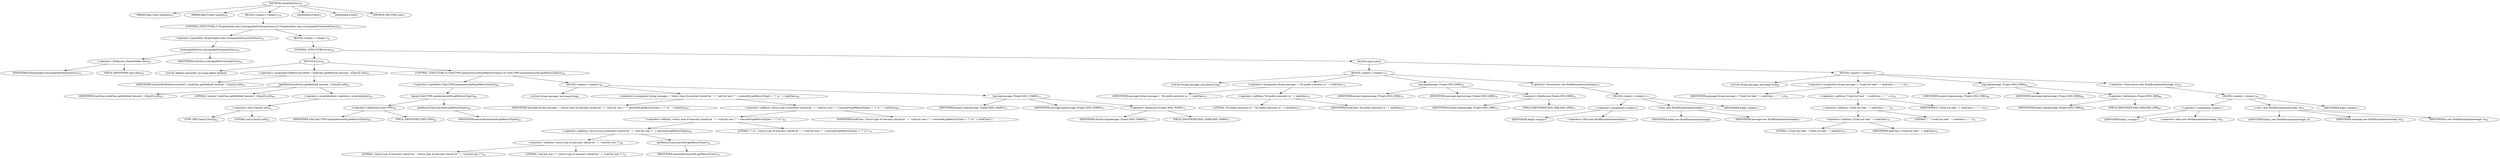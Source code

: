 digraph "checkTaskClass" {  
"23" [label = <(METHOD,checkTaskClass)<SUB>57</SUB>> ]
"24" [label = <(PARAM,final Class taskClass)<SUB>57</SUB>> ]
"25" [label = <(PARAM,final Project project)<SUB>58</SUB>> ]
"26" [label = <(BLOCK,&lt;empty&gt;,&lt;empty&gt;)<SUB>58</SUB>> ]
"27" [label = <(CONTROL_STRUCTURE,if (!Dispatchable.class.isAssignableFrom(taskClass)),if (!Dispatchable.class.isAssignableFrom(taskClass)))<SUB>59</SUB>> ]
"28" [label = <(&lt;operator&gt;.logicalNot,!Dispatchable.class.isAssignableFrom(taskClass))<SUB>59</SUB>> ]
"29" [label = <(isAssignableFrom,isAssignableFrom(taskClass))<SUB>59</SUB>> ]
"30" [label = <(&lt;operator&gt;.fieldAccess,Dispatchable.class)<SUB>59</SUB>> ]
"31" [label = <(IDENTIFIER,Dispatchable,isAssignableFrom(taskClass))<SUB>59</SUB>> ]
"32" [label = <(FIELD_IDENTIFIER,class,class)<SUB>59</SUB>> ]
"33" [label = <(IDENTIFIER,taskClass,isAssignableFrom(taskClass))<SUB>59</SUB>> ]
"34" [label = <(BLOCK,&lt;empty&gt;,&lt;empty&gt;)<SUB>59</SUB>> ]
"35" [label = <(CONTROL_STRUCTURE,try,try)<SUB>62</SUB>> ]
"36" [label = <(BLOCK,try,try)<SUB>62</SUB>> ]
"37" [label = <(LOCAL,Method executeM: java.lang.reflect.Method)> ]
"38" [label = <(&lt;operator&gt;.assignment,Method executeM = taskClass.getMethod(&quot;execute&quot;, (Class[]) null))<SUB>63</SUB>> ]
"39" [label = <(IDENTIFIER,executeM,Method executeM = taskClass.getMethod(&quot;execute&quot;, (Class[]) null))<SUB>63</SUB>> ]
"40" [label = <(getMethod,taskClass.getMethod(&quot;execute&quot;, (Class[]) null))<SUB>63</SUB>> ]
"41" [label = <(IDENTIFIER,taskClass,taskClass.getMethod(&quot;execute&quot;, (Class[]) null))<SUB>63</SUB>> ]
"42" [label = <(LITERAL,&quot;execute&quot;,taskClass.getMethod(&quot;execute&quot;, (Class[]) null))<SUB>63</SUB>> ]
"43" [label = <(&lt;operator&gt;.arrayInitializer,&lt;operator&gt;.arrayInitializer)<SUB>63</SUB>> ]
"44" [label = <(&lt;operator&gt;.cast,(Class[]) null)<SUB>63</SUB>> ]
"45" [label = <(TYPE_REF,Class[],Class[])<SUB>63</SUB>> ]
"46" [label = <(LITERAL,null,(Class[]) null)<SUB>63</SUB>> ]
"47" [label = <(CONTROL_STRUCTURE,if (!Void.TYPE.equals(executeM.getReturnType())),if (!Void.TYPE.equals(executeM.getReturnType())))<SUB>68</SUB>> ]
"48" [label = <(&lt;operator&gt;.logicalNot,!Void.TYPE.equals(executeM.getReturnType()))<SUB>68</SUB>> ]
"49" [label = <(equals,Void.TYPE.equals(executeM.getReturnType()))<SUB>68</SUB>> ]
"50" [label = <(&lt;operator&gt;.fieldAccess,Void.TYPE)<SUB>68</SUB>> ]
"51" [label = <(IDENTIFIER,Void,Void.TYPE.equals(executeM.getReturnType()))<SUB>68</SUB>> ]
"52" [label = <(FIELD_IDENTIFIER,TYPE,TYPE)<SUB>68</SUB>> ]
"53" [label = <(getReturnType,executeM.getReturnType())<SUB>68</SUB>> ]
"54" [label = <(IDENTIFIER,executeM,executeM.getReturnType())<SUB>68</SUB>> ]
"55" [label = <(BLOCK,&lt;empty&gt;,&lt;empty&gt;)<SUB>68</SUB>> ]
"56" [label = <(LOCAL,String message: java.lang.String)> ]
"57" [label = <(&lt;operator&gt;.assignment,String message = &quot;return type of execute() should be &quot; + &quot;void but was \&quot;&quot; + executeM.getReturnType() + &quot;\&quot; in &quot; + taskClass)<SUB>69</SUB>> ]
"58" [label = <(IDENTIFIER,message,String message = &quot;return type of execute() should be &quot; + &quot;void but was \&quot;&quot; + executeM.getReturnType() + &quot;\&quot; in &quot; + taskClass)<SUB>69</SUB>> ]
"59" [label = <(&lt;operator&gt;.addition,&quot;return type of execute() should be &quot; + &quot;void but was \&quot;&quot; + executeM.getReturnType() + &quot;\&quot; in &quot; + taskClass)<SUB>69</SUB>> ]
"60" [label = <(&lt;operator&gt;.addition,&quot;return type of execute() should be &quot; + &quot;void but was \&quot;&quot; + executeM.getReturnType() + &quot;\&quot; in &quot;)<SUB>69</SUB>> ]
"61" [label = <(&lt;operator&gt;.addition,&quot;return type of execute() should be &quot; + &quot;void but was \&quot;&quot; + executeM.getReturnType())<SUB>69</SUB>> ]
"62" [label = <(&lt;operator&gt;.addition,&quot;return type of execute() should be &quot; + &quot;void but was \&quot;&quot;)<SUB>69</SUB>> ]
"63" [label = <(LITERAL,&quot;return type of execute() should be &quot;,&quot;return type of execute() should be &quot; + &quot;void but was \&quot;&quot;)<SUB>69</SUB>> ]
"64" [label = <(LITERAL,&quot;void but was \&quot;&quot;,&quot;return type of execute() should be &quot; + &quot;void but was \&quot;&quot;)<SUB>70</SUB>> ]
"65" [label = <(getReturnType,executeM.getReturnType())<SUB>70</SUB>> ]
"66" [label = <(IDENTIFIER,executeM,executeM.getReturnType())<SUB>70</SUB>> ]
"67" [label = <(LITERAL,&quot;\&quot; in &quot;,&quot;return type of execute() should be &quot; + &quot;void but was \&quot;&quot; + executeM.getReturnType() + &quot;\&quot; in &quot;)<SUB>70</SUB>> ]
"68" [label = <(IDENTIFIER,taskClass,&quot;return type of execute() should be &quot; + &quot;void but was \&quot;&quot; + executeM.getReturnType() + &quot;\&quot; in &quot; + taskClass)<SUB>71</SUB>> ]
"69" [label = <(log,log(message, Project.MSG_WARN))<SUB>72</SUB>> ]
"70" [label = <(IDENTIFIER,project,log(message, Project.MSG_WARN))<SUB>72</SUB>> ]
"71" [label = <(IDENTIFIER,message,log(message, Project.MSG_WARN))<SUB>72</SUB>> ]
"72" [label = <(&lt;operator&gt;.fieldAccess,Project.MSG_WARN)<SUB>72</SUB>> ]
"73" [label = <(IDENTIFIER,Project,log(message, Project.MSG_WARN))<SUB>72</SUB>> ]
"74" [label = <(FIELD_IDENTIFIER,MSG_WARN,MSG_WARN)<SUB>72</SUB>> ]
"75" [label = <(BLOCK,catch,catch)> ]
"76" [label = <(BLOCK,&lt;empty&gt;,&lt;empty&gt;)<SUB>74</SUB>> ]
"77" [label = <(LOCAL,String message: java.lang.String)> ]
"78" [label = <(&lt;operator&gt;.assignment,String message = &quot;No public execute() in &quot; + taskClass)<SUB>75</SUB>> ]
"79" [label = <(IDENTIFIER,message,String message = &quot;No public execute() in &quot; + taskClass)<SUB>75</SUB>> ]
"80" [label = <(&lt;operator&gt;.addition,&quot;No public execute() in &quot; + taskClass)<SUB>75</SUB>> ]
"81" [label = <(LITERAL,&quot;No public execute() in &quot;,&quot;No public execute() in &quot; + taskClass)<SUB>75</SUB>> ]
"82" [label = <(IDENTIFIER,taskClass,&quot;No public execute() in &quot; + taskClass)<SUB>75</SUB>> ]
"83" [label = <(log,log(message, Project.MSG_ERR))<SUB>76</SUB>> ]
"84" [label = <(IDENTIFIER,project,log(message, Project.MSG_ERR))<SUB>76</SUB>> ]
"85" [label = <(IDENTIFIER,message,log(message, Project.MSG_ERR))<SUB>76</SUB>> ]
"86" [label = <(&lt;operator&gt;.fieldAccess,Project.MSG_ERR)<SUB>76</SUB>> ]
"87" [label = <(IDENTIFIER,Project,log(message, Project.MSG_ERR))<SUB>76</SUB>> ]
"88" [label = <(FIELD_IDENTIFIER,MSG_ERR,MSG_ERR)<SUB>76</SUB>> ]
"89" [label = <(&lt;operator&gt;.throw,throw new BuildException(message);)<SUB>77</SUB>> ]
"90" [label = <(BLOCK,&lt;empty&gt;,&lt;empty&gt;)<SUB>77</SUB>> ]
"91" [label = <(&lt;operator&gt;.assignment,&lt;empty&gt;)> ]
"92" [label = <(IDENTIFIER,$obj0,&lt;empty&gt;)> ]
"93" [label = <(&lt;operator&gt;.alloc,new BuildException(message))<SUB>77</SUB>> ]
"94" [label = <(&lt;init&gt;,new BuildException(message))<SUB>77</SUB>> ]
"95" [label = <(IDENTIFIER,$obj0,new BuildException(message))> ]
"96" [label = <(IDENTIFIER,message,new BuildException(message))<SUB>77</SUB>> ]
"97" [label = <(IDENTIFIER,$obj0,&lt;empty&gt;)> ]
"98" [label = <(BLOCK,&lt;empty&gt;,&lt;empty&gt;)<SUB>78</SUB>> ]
"99" [label = <(LOCAL,String message: java.lang.String)> ]
"100" [label = <(&lt;operator&gt;.assignment,String message = &quot;Could not load &quot; + taskClass + &quot;: &quot; + e)<SUB>79</SUB>> ]
"101" [label = <(IDENTIFIER,message,String message = &quot;Could not load &quot; + taskClass + &quot;: &quot; + e)<SUB>79</SUB>> ]
"102" [label = <(&lt;operator&gt;.addition,&quot;Could not load &quot; + taskClass + &quot;: &quot; + e)<SUB>79</SUB>> ]
"103" [label = <(&lt;operator&gt;.addition,&quot;Could not load &quot; + taskClass + &quot;: &quot;)<SUB>79</SUB>> ]
"104" [label = <(&lt;operator&gt;.addition,&quot;Could not load &quot; + taskClass)<SUB>79</SUB>> ]
"105" [label = <(LITERAL,&quot;Could not load &quot;,&quot;Could not load &quot; + taskClass)<SUB>79</SUB>> ]
"106" [label = <(IDENTIFIER,taskClass,&quot;Could not load &quot; + taskClass)<SUB>79</SUB>> ]
"107" [label = <(LITERAL,&quot;: &quot;,&quot;Could not load &quot; + taskClass + &quot;: &quot;)<SUB>79</SUB>> ]
"108" [label = <(IDENTIFIER,e,&quot;Could not load &quot; + taskClass + &quot;: &quot; + e)<SUB>79</SUB>> ]
"109" [label = <(log,log(message, Project.MSG_ERR))<SUB>80</SUB>> ]
"110" [label = <(IDENTIFIER,project,log(message, Project.MSG_ERR))<SUB>80</SUB>> ]
"111" [label = <(IDENTIFIER,message,log(message, Project.MSG_ERR))<SUB>80</SUB>> ]
"112" [label = <(&lt;operator&gt;.fieldAccess,Project.MSG_ERR)<SUB>80</SUB>> ]
"113" [label = <(IDENTIFIER,Project,log(message, Project.MSG_ERR))<SUB>80</SUB>> ]
"114" [label = <(FIELD_IDENTIFIER,MSG_ERR,MSG_ERR)<SUB>80</SUB>> ]
"115" [label = <(&lt;operator&gt;.throw,throw new BuildException(message, e);)<SUB>81</SUB>> ]
"116" [label = <(BLOCK,&lt;empty&gt;,&lt;empty&gt;)<SUB>81</SUB>> ]
"117" [label = <(&lt;operator&gt;.assignment,&lt;empty&gt;)> ]
"118" [label = <(IDENTIFIER,$obj1,&lt;empty&gt;)> ]
"119" [label = <(&lt;operator&gt;.alloc,new BuildException(message, e))<SUB>81</SUB>> ]
"120" [label = <(&lt;init&gt;,new BuildException(message, e))<SUB>81</SUB>> ]
"121" [label = <(IDENTIFIER,$obj1,new BuildException(message, e))> ]
"122" [label = <(IDENTIFIER,message,new BuildException(message, e))<SUB>81</SUB>> ]
"123" [label = <(IDENTIFIER,e,new BuildException(message, e))<SUB>81</SUB>> ]
"124" [label = <(IDENTIFIER,$obj1,&lt;empty&gt;)> ]
"125" [label = <(MODIFIER,PUBLIC)> ]
"126" [label = <(MODIFIER,STATIC)> ]
"127" [label = <(METHOD_RETURN,void)<SUB>57</SUB>> ]
  "23" -> "24" 
  "23" -> "25" 
  "23" -> "26" 
  "23" -> "125" 
  "23" -> "126" 
  "23" -> "127" 
  "26" -> "27" 
  "27" -> "28" 
  "27" -> "34" 
  "28" -> "29" 
  "29" -> "30" 
  "29" -> "33" 
  "30" -> "31" 
  "30" -> "32" 
  "34" -> "35" 
  "35" -> "36" 
  "35" -> "75" 
  "36" -> "37" 
  "36" -> "38" 
  "36" -> "47" 
  "38" -> "39" 
  "38" -> "40" 
  "40" -> "41" 
  "40" -> "42" 
  "40" -> "43" 
  "43" -> "44" 
  "44" -> "45" 
  "44" -> "46" 
  "47" -> "48" 
  "47" -> "55" 
  "48" -> "49" 
  "49" -> "50" 
  "49" -> "53" 
  "50" -> "51" 
  "50" -> "52" 
  "53" -> "54" 
  "55" -> "56" 
  "55" -> "57" 
  "55" -> "69" 
  "57" -> "58" 
  "57" -> "59" 
  "59" -> "60" 
  "59" -> "68" 
  "60" -> "61" 
  "60" -> "67" 
  "61" -> "62" 
  "61" -> "65" 
  "62" -> "63" 
  "62" -> "64" 
  "65" -> "66" 
  "69" -> "70" 
  "69" -> "71" 
  "69" -> "72" 
  "72" -> "73" 
  "72" -> "74" 
  "75" -> "76" 
  "75" -> "98" 
  "76" -> "77" 
  "76" -> "78" 
  "76" -> "83" 
  "76" -> "89" 
  "78" -> "79" 
  "78" -> "80" 
  "80" -> "81" 
  "80" -> "82" 
  "83" -> "84" 
  "83" -> "85" 
  "83" -> "86" 
  "86" -> "87" 
  "86" -> "88" 
  "89" -> "90" 
  "90" -> "91" 
  "90" -> "94" 
  "90" -> "97" 
  "91" -> "92" 
  "91" -> "93" 
  "94" -> "95" 
  "94" -> "96" 
  "98" -> "99" 
  "98" -> "100" 
  "98" -> "109" 
  "98" -> "115" 
  "100" -> "101" 
  "100" -> "102" 
  "102" -> "103" 
  "102" -> "108" 
  "103" -> "104" 
  "103" -> "107" 
  "104" -> "105" 
  "104" -> "106" 
  "109" -> "110" 
  "109" -> "111" 
  "109" -> "112" 
  "112" -> "113" 
  "112" -> "114" 
  "115" -> "116" 
  "116" -> "117" 
  "116" -> "120" 
  "116" -> "124" 
  "117" -> "118" 
  "117" -> "119" 
  "120" -> "121" 
  "120" -> "122" 
  "120" -> "123" 
}
